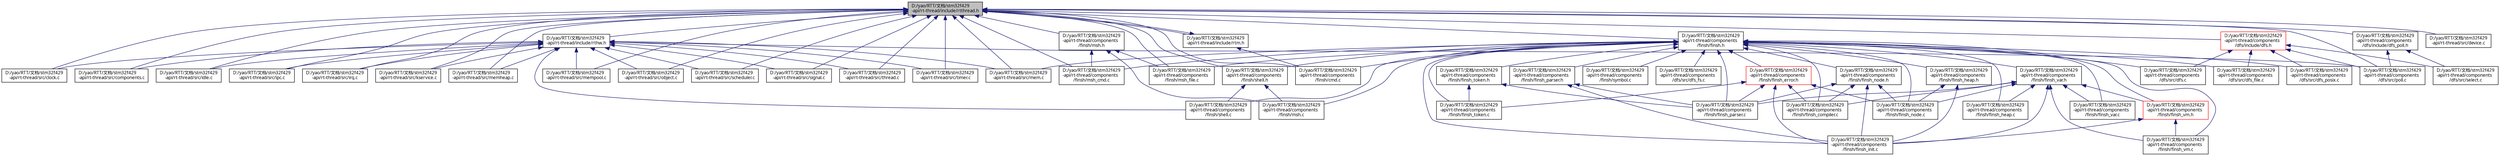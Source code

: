 digraph "D:/yao/RTT/文档/stm32f429-api/rt-thread/include/rtthread.h"
{
  edge [fontname="FreeSans.ttf",fontsize="10",labelfontname="FreeSans.ttf",labelfontsize="10"];
  node [fontname="FreeSans.ttf",fontsize="10",shape=record];
  Node1 [label="D:/yao/RTT/文档/stm32f429\l-api/rt-thread/include/rtthread.h",height=0.2,width=0.4,color="black", fillcolor="grey75", style="filled", fontcolor="black"];
  Node1 -> Node2 [dir="back",color="midnightblue",fontsize="10",style="solid",fontname="FreeSans.ttf"];
  Node2 [label="D:/yao/RTT/文档/stm32f429\l-api/rt-thread/src/clock.c",height=0.2,width=0.4,color="black", fillcolor="white", style="filled",URL="$clock_8c.html"];
  Node1 -> Node3 [dir="back",color="midnightblue",fontsize="10",style="solid",fontname="FreeSans.ttf"];
  Node3 [label="D:/yao/RTT/文档/stm32f429\l-api/rt-thread/src/components.c",height=0.2,width=0.4,color="black", fillcolor="white", style="filled",URL="$components_8c.html"];
  Node1 -> Node4 [dir="back",color="midnightblue",fontsize="10",style="solid",fontname="FreeSans.ttf"];
  Node4 [label="D:/yao/RTT/文档/stm32f429\l-api/rt-thread/src/device.c",height=0.2,width=0.4,color="black", fillcolor="white", style="filled",URL="$device_8c.html"];
  Node1 -> Node5 [dir="back",color="midnightblue",fontsize="10",style="solid",fontname="FreeSans.ttf"];
  Node5 [label="D:/yao/RTT/文档/stm32f429\l-api/rt-thread/src/idle.c",height=0.2,width=0.4,color="black", fillcolor="white", style="filled",URL="$idle_8c.html"];
  Node1 -> Node6 [dir="back",color="midnightblue",fontsize="10",style="solid",fontname="FreeSans.ttf"];
  Node6 [label="D:/yao/RTT/文档/stm32f429\l-api/rt-thread/src/ipc.c",height=0.2,width=0.4,color="black", fillcolor="white", style="filled",URL="$ipc_8c.html"];
  Node1 -> Node7 [dir="back",color="midnightblue",fontsize="10",style="solid",fontname="FreeSans.ttf"];
  Node7 [label="D:/yao/RTT/文档/stm32f429\l-api/rt-thread/src/irq.c",height=0.2,width=0.4,color="black", fillcolor="white", style="filled",URL="$irq_8c.html"];
  Node1 -> Node8 [dir="back",color="midnightblue",fontsize="10",style="solid",fontname="FreeSans.ttf"];
  Node8 [label="D:/yao/RTT/文档/stm32f429\l-api/rt-thread/src/kservice.c",height=0.2,width=0.4,color="black", fillcolor="white", style="filled",URL="$kservice_8c.html"];
  Node1 -> Node9 [dir="back",color="midnightblue",fontsize="10",style="solid",fontname="FreeSans.ttf"];
  Node9 [label="D:/yao/RTT/文档/stm32f429\l-api/rt-thread/src/mem.c",height=0.2,width=0.4,color="black", fillcolor="white", style="filled",URL="$mem_8c.html"];
  Node1 -> Node10 [dir="back",color="midnightblue",fontsize="10",style="solid",fontname="FreeSans.ttf"];
  Node10 [label="D:/yao/RTT/文档/stm32f429\l-api/rt-thread/src/memheap.c",height=0.2,width=0.4,color="black", fillcolor="white", style="filled",URL="$memheap_8c.html"];
  Node1 -> Node11 [dir="back",color="midnightblue",fontsize="10",style="solid",fontname="FreeSans.ttf"];
  Node11 [label="D:/yao/RTT/文档/stm32f429\l-api/rt-thread/src/mempool.c",height=0.2,width=0.4,color="black", fillcolor="white", style="filled",URL="$mempool_8c.html"];
  Node1 -> Node12 [dir="back",color="midnightblue",fontsize="10",style="solid",fontname="FreeSans.ttf"];
  Node12 [label="D:/yao/RTT/文档/stm32f429\l-api/rt-thread/src/object.c",height=0.2,width=0.4,color="black", fillcolor="white", style="filled",URL="$object_8c.html"];
  Node1 -> Node13 [dir="back",color="midnightblue",fontsize="10",style="solid",fontname="FreeSans.ttf"];
  Node13 [label="D:/yao/RTT/文档/stm32f429\l-api/rt-thread/src/scheduler.c",height=0.2,width=0.4,color="black", fillcolor="white", style="filled",URL="$scheduler_8c.html"];
  Node1 -> Node14 [dir="back",color="midnightblue",fontsize="10",style="solid",fontname="FreeSans.ttf"];
  Node14 [label="D:/yao/RTT/文档/stm32f429\l-api/rt-thread/src/signal.c",height=0.2,width=0.4,color="black", fillcolor="white", style="filled",URL="$signal_8c.html"];
  Node1 -> Node15 [dir="back",color="midnightblue",fontsize="10",style="solid",fontname="FreeSans.ttf"];
  Node15 [label="D:/yao/RTT/文档/stm32f429\l-api/rt-thread/src/thread.c",height=0.2,width=0.4,color="black", fillcolor="white", style="filled",URL="$thread_8c.html"];
  Node1 -> Node16 [dir="back",color="midnightblue",fontsize="10",style="solid",fontname="FreeSans.ttf"];
  Node16 [label="D:/yao/RTT/文档/stm32f429\l-api/rt-thread/src/timer.c",height=0.2,width=0.4,color="black", fillcolor="white", style="filled",URL="$timer_8c.html"];
  Node1 -> Node17 [dir="back",color="midnightblue",fontsize="10",style="solid",fontname="FreeSans.ttf"];
  Node17 [label="D:/yao/RTT/文档/stm32f429\l-api/rt-thread/include/rthw.h",height=0.2,width=0.4,color="black", fillcolor="white", style="filled",URL="$rthw_8h.html"];
  Node17 -> Node2 [dir="back",color="midnightblue",fontsize="10",style="solid",fontname="FreeSans.ttf"];
  Node17 -> Node3 [dir="back",color="midnightblue",fontsize="10",style="solid",fontname="FreeSans.ttf"];
  Node17 -> Node5 [dir="back",color="midnightblue",fontsize="10",style="solid",fontname="FreeSans.ttf"];
  Node17 -> Node6 [dir="back",color="midnightblue",fontsize="10",style="solid",fontname="FreeSans.ttf"];
  Node17 -> Node7 [dir="back",color="midnightblue",fontsize="10",style="solid",fontname="FreeSans.ttf"];
  Node17 -> Node8 [dir="back",color="midnightblue",fontsize="10",style="solid",fontname="FreeSans.ttf"];
  Node17 -> Node9 [dir="back",color="midnightblue",fontsize="10",style="solid",fontname="FreeSans.ttf"];
  Node17 -> Node10 [dir="back",color="midnightblue",fontsize="10",style="solid",fontname="FreeSans.ttf"];
  Node17 -> Node11 [dir="back",color="midnightblue",fontsize="10",style="solid",fontname="FreeSans.ttf"];
  Node17 -> Node12 [dir="back",color="midnightblue",fontsize="10",style="solid",fontname="FreeSans.ttf"];
  Node17 -> Node13 [dir="back",color="midnightblue",fontsize="10",style="solid",fontname="FreeSans.ttf"];
  Node17 -> Node14 [dir="back",color="midnightblue",fontsize="10",style="solid",fontname="FreeSans.ttf"];
  Node17 -> Node15 [dir="back",color="midnightblue",fontsize="10",style="solid",fontname="FreeSans.ttf"];
  Node17 -> Node16 [dir="back",color="midnightblue",fontsize="10",style="solid",fontname="FreeSans.ttf"];
  Node17 -> Node18 [dir="back",color="midnightblue",fontsize="10",style="solid",fontname="FreeSans.ttf"];
  Node18 [label="D:/yao/RTT/文档/stm32f429\l-api/rt-thread/components\l/finsh/shell.c",height=0.2,width=0.4,color="black", fillcolor="white", style="filled",URL="$shell_8c.html"];
  Node17 -> Node19 [dir="back",color="midnightblue",fontsize="10",style="solid",fontname="FreeSans.ttf"];
  Node19 [label="D:/yao/RTT/文档/stm32f429\l-api/rt-thread/components\l/dfs/src/poll.c",height=0.2,width=0.4,color="black", fillcolor="white", style="filled",URL="$poll_8c.html"];
  Node1 -> Node20 [dir="back",color="midnightblue",fontsize="10",style="solid",fontname="FreeSans.ttf"];
  Node20 [label="D:/yao/RTT/文档/stm32f429\l-api/rt-thread/include/rtm.h",height=0.2,width=0.4,color="black", fillcolor="white", style="filled",URL="$rtm_8h.html"];
  Node20 -> Node1 [dir="back",color="midnightblue",fontsize="10",style="solid",fontname="FreeSans.ttf"];
  Node20 -> Node21 [dir="back",color="midnightblue",fontsize="10",style="solid",fontname="FreeSans.ttf"];
  Node21 [label="D:/yao/RTT/文档/stm32f429\l-api/rt-thread/components\l/finsh/cmd.c",height=0.2,width=0.4,color="black", fillcolor="white", style="filled",URL="$cmd_8c.html"];
  Node1 -> Node21 [dir="back",color="midnightblue",fontsize="10",style="solid",fontname="FreeSans.ttf"];
  Node1 -> Node22 [dir="back",color="midnightblue",fontsize="10",style="solid",fontname="FreeSans.ttf"];
  Node22 [label="D:/yao/RTT/文档/stm32f429\l-api/rt-thread/components\l/finsh/finsh.h",height=0.2,width=0.4,color="black", fillcolor="white", style="filled",URL="$components_2finsh_2finsh_8h.html"];
  Node22 -> Node9 [dir="back",color="midnightblue",fontsize="10",style="solid",fontname="FreeSans.ttf"];
  Node22 -> Node21 [dir="back",color="midnightblue",fontsize="10",style="solid",fontname="FreeSans.ttf"];
  Node22 -> Node23 [dir="back",color="midnightblue",fontsize="10",style="solid",fontname="FreeSans.ttf"];
  Node23 [label="D:/yao/RTT/文档/stm32f429\l-api/rt-thread/components\l/finsh/finsh_compiler.c",height=0.2,width=0.4,color="black", fillcolor="white", style="filled",URL="$finsh__compiler_8c.html"];
  Node22 -> Node24 [dir="back",color="midnightblue",fontsize="10",style="solid",fontname="FreeSans.ttf"];
  Node24 [label="D:/yao/RTT/文档/stm32f429\l-api/rt-thread/components\l/finsh/finsh_node.h",height=0.2,width=0.4,color="black", fillcolor="white", style="filled",URL="$finsh__node_8h.html"];
  Node24 -> Node23 [dir="back",color="midnightblue",fontsize="10",style="solid",fontname="FreeSans.ttf"];
  Node24 -> Node25 [dir="back",color="midnightblue",fontsize="10",style="solid",fontname="FreeSans.ttf"];
  Node25 [label="D:/yao/RTT/文档/stm32f429\l-api/rt-thread/components\l/finsh/finsh_init.c",height=0.2,width=0.4,color="black", fillcolor="white", style="filled",URL="$finsh__init_8c.html"];
  Node24 -> Node26 [dir="back",color="midnightblue",fontsize="10",style="solid",fontname="FreeSans.ttf"];
  Node26 [label="D:/yao/RTT/文档/stm32f429\l-api/rt-thread/components\l/finsh/finsh_node.c",height=0.2,width=0.4,color="black", fillcolor="white", style="filled",URL="$finsh__node_8c.html"];
  Node24 -> Node27 [dir="back",color="midnightblue",fontsize="10",style="solid",fontname="FreeSans.ttf"];
  Node27 [label="D:/yao/RTT/文档/stm32f429\l-api/rt-thread/components\l/finsh/finsh_parser.c",height=0.2,width=0.4,color="black", fillcolor="white", style="filled",URL="$finsh__parser_8c.html"];
  Node22 -> Node28 [dir="back",color="midnightblue",fontsize="10",style="solid",fontname="FreeSans.ttf"];
  Node28 [label="D:/yao/RTT/文档/stm32f429\l-api/rt-thread/components\l/finsh/finsh_error.h",height=0.2,width=0.4,color="red", fillcolor="white", style="filled",URL="$finsh__error_8h.html"];
  Node28 -> Node23 [dir="back",color="midnightblue",fontsize="10",style="solid",fontname="FreeSans.ttf"];
  Node28 -> Node25 [dir="back",color="midnightblue",fontsize="10",style="solid",fontname="FreeSans.ttf"];
  Node28 -> Node26 [dir="back",color="midnightblue",fontsize="10",style="solid",fontname="FreeSans.ttf"];
  Node28 -> Node27 [dir="back",color="midnightblue",fontsize="10",style="solid",fontname="FreeSans.ttf"];
  Node28 -> Node29 [dir="back",color="midnightblue",fontsize="10",style="solid",fontname="FreeSans.ttf"];
  Node29 [label="D:/yao/RTT/文档/stm32f429\l-api/rt-thread/components\l/finsh/finsh_token.c",height=0.2,width=0.4,color="black", fillcolor="white", style="filled",URL="$finsh__token_8c.html"];
  Node22 -> Node30 [dir="back",color="midnightblue",fontsize="10",style="solid",fontname="FreeSans.ttf"];
  Node30 [label="D:/yao/RTT/文档/stm32f429\l-api/rt-thread/components\l/finsh/finsh_var.h",height=0.2,width=0.4,color="black", fillcolor="white", style="filled",URL="$finsh__var_8h.html"];
  Node30 -> Node23 [dir="back",color="midnightblue",fontsize="10",style="solid",fontname="FreeSans.ttf"];
  Node30 -> Node31 [dir="back",color="midnightblue",fontsize="10",style="solid",fontname="FreeSans.ttf"];
  Node31 [label="D:/yao/RTT/文档/stm32f429\l-api/rt-thread/components\l/finsh/finsh_vm.h",height=0.2,width=0.4,color="red", fillcolor="white", style="filled",URL="$finsh__vm_8h.html"];
  Node31 -> Node25 [dir="back",color="midnightblue",fontsize="10",style="solid",fontname="FreeSans.ttf"];
  Node31 -> Node32 [dir="back",color="midnightblue",fontsize="10",style="solid",fontname="FreeSans.ttf"];
  Node32 [label="D:/yao/RTT/文档/stm32f429\l-api/rt-thread/components\l/finsh/finsh_vm.c",height=0.2,width=0.4,color="black", fillcolor="white", style="filled",URL="$finsh__vm_8c.html"];
  Node30 -> Node33 [dir="back",color="midnightblue",fontsize="10",style="solid",fontname="FreeSans.ttf"];
  Node33 [label="D:/yao/RTT/文档/stm32f429\l-api/rt-thread/components\l/finsh/finsh_heap.c",height=0.2,width=0.4,color="black", fillcolor="white", style="filled",URL="$finsh__heap_8c.html"];
  Node30 -> Node25 [dir="back",color="midnightblue",fontsize="10",style="solid",fontname="FreeSans.ttf"];
  Node30 -> Node26 [dir="back",color="midnightblue",fontsize="10",style="solid",fontname="FreeSans.ttf"];
  Node30 -> Node27 [dir="back",color="midnightblue",fontsize="10",style="solid",fontname="FreeSans.ttf"];
  Node30 -> Node34 [dir="back",color="midnightblue",fontsize="10",style="solid",fontname="FreeSans.ttf"];
  Node34 [label="D:/yao/RTT/文档/stm32f429\l-api/rt-thread/components\l/finsh/finsh_var.c",height=0.2,width=0.4,color="black", fillcolor="white", style="filled",URL="$finsh__var_8c.html"];
  Node30 -> Node32 [dir="back",color="midnightblue",fontsize="10",style="solid",fontname="FreeSans.ttf"];
  Node22 -> Node31 [dir="back",color="midnightblue",fontsize="10",style="solid",fontname="FreeSans.ttf"];
  Node22 -> Node33 [dir="back",color="midnightblue",fontsize="10",style="solid",fontname="FreeSans.ttf"];
  Node22 -> Node35 [dir="back",color="midnightblue",fontsize="10",style="solid",fontname="FreeSans.ttf"];
  Node35 [label="D:/yao/RTT/文档/stm32f429\l-api/rt-thread/components\l/finsh/finsh_heap.h",height=0.2,width=0.4,color="black", fillcolor="white", style="filled",URL="$finsh__heap_8h.html"];
  Node35 -> Node25 [dir="back",color="midnightblue",fontsize="10",style="solid",fontname="FreeSans.ttf"];
  Node35 -> Node26 [dir="back",color="midnightblue",fontsize="10",style="solid",fontname="FreeSans.ttf"];
  Node22 -> Node25 [dir="back",color="midnightblue",fontsize="10",style="solid",fontname="FreeSans.ttf"];
  Node22 -> Node36 [dir="back",color="midnightblue",fontsize="10",style="solid",fontname="FreeSans.ttf"];
  Node36 [label="D:/yao/RTT/文档/stm32f429\l-api/rt-thread/components\l/finsh/finsh_parser.h",height=0.2,width=0.4,color="black", fillcolor="white", style="filled",URL="$finsh__parser_8h.html"];
  Node36 -> Node25 [dir="back",color="midnightblue",fontsize="10",style="solid",fontname="FreeSans.ttf"];
  Node36 -> Node27 [dir="back",color="midnightblue",fontsize="10",style="solid",fontname="FreeSans.ttf"];
  Node22 -> Node26 [dir="back",color="midnightblue",fontsize="10",style="solid",fontname="FreeSans.ttf"];
  Node22 -> Node27 [dir="back",color="midnightblue",fontsize="10",style="solid",fontname="FreeSans.ttf"];
  Node22 -> Node37 [dir="back",color="midnightblue",fontsize="10",style="solid",fontname="FreeSans.ttf"];
  Node37 [label="D:/yao/RTT/文档/stm32f429\l-api/rt-thread/components\l/finsh/finsh_token.h",height=0.2,width=0.4,color="black", fillcolor="white", style="filled",URL="$finsh__token_8h.html"];
  Node37 -> Node27 [dir="back",color="midnightblue",fontsize="10",style="solid",fontname="FreeSans.ttf"];
  Node37 -> Node29 [dir="back",color="midnightblue",fontsize="10",style="solid",fontname="FreeSans.ttf"];
  Node22 -> Node29 [dir="back",color="midnightblue",fontsize="10",style="solid",fontname="FreeSans.ttf"];
  Node22 -> Node34 [dir="back",color="midnightblue",fontsize="10",style="solid",fontname="FreeSans.ttf"];
  Node22 -> Node32 [dir="back",color="midnightblue",fontsize="10",style="solid",fontname="FreeSans.ttf"];
  Node22 -> Node38 [dir="back",color="midnightblue",fontsize="10",style="solid",fontname="FreeSans.ttf"];
  Node38 [label="D:/yao/RTT/文档/stm32f429\l-api/rt-thread/components\l/finsh/msh.c",height=0.2,width=0.4,color="black", fillcolor="white", style="filled",URL="$msh_8c.html"];
  Node22 -> Node39 [dir="back",color="midnightblue",fontsize="10",style="solid",fontname="FreeSans.ttf"];
  Node39 [label="D:/yao/RTT/文档/stm32f429\l-api/rt-thread/components\l/finsh/msh_cmd.c",height=0.2,width=0.4,color="black", fillcolor="white", style="filled",URL="$msh__cmd_8c.html"];
  Node22 -> Node40 [dir="back",color="midnightblue",fontsize="10",style="solid",fontname="FreeSans.ttf"];
  Node40 [label="D:/yao/RTT/文档/stm32f429\l-api/rt-thread/components\l/finsh/msh_file.c",height=0.2,width=0.4,color="black", fillcolor="white", style="filled",URL="$msh__file_8c.html"];
  Node22 -> Node18 [dir="back",color="midnightblue",fontsize="10",style="solid",fontname="FreeSans.ttf"];
  Node22 -> Node41 [dir="back",color="midnightblue",fontsize="10",style="solid",fontname="FreeSans.ttf"];
  Node41 [label="D:/yao/RTT/文档/stm32f429\l-api/rt-thread/components\l/finsh/shell.h",height=0.2,width=0.4,color="black", fillcolor="white", style="filled",URL="$shell_8h.html"];
  Node41 -> Node38 [dir="back",color="midnightblue",fontsize="10",style="solid",fontname="FreeSans.ttf"];
  Node41 -> Node18 [dir="back",color="midnightblue",fontsize="10",style="solid",fontname="FreeSans.ttf"];
  Node22 -> Node42 [dir="back",color="midnightblue",fontsize="10",style="solid",fontname="FreeSans.ttf"];
  Node42 [label="D:/yao/RTT/文档/stm32f429\l-api/rt-thread/components\l/finsh/symbol.c",height=0.2,width=0.4,color="black", fillcolor="white", style="filled",URL="$symbol_8c.html"];
  Node22 -> Node43 [dir="back",color="midnightblue",fontsize="10",style="solid",fontname="FreeSans.ttf"];
  Node43 [label="D:/yao/RTT/文档/stm32f429\l-api/rt-thread/components\l/dfs/src/dfs.c",height=0.2,width=0.4,color="black", fillcolor="white", style="filled",URL="$dfs_8c.html"];
  Node22 -> Node44 [dir="back",color="midnightblue",fontsize="10",style="solid",fontname="FreeSans.ttf"];
  Node44 [label="D:/yao/RTT/文档/stm32f429\l-api/rt-thread/components\l/dfs/src/dfs_file.c",height=0.2,width=0.4,color="black", fillcolor="white", style="filled",URL="$dfs__file_8c.html"];
  Node22 -> Node45 [dir="back",color="midnightblue",fontsize="10",style="solid",fontname="FreeSans.ttf"];
  Node45 [label="D:/yao/RTT/文档/stm32f429\l-api/rt-thread/components\l/dfs/src/dfs_fs.c",height=0.2,width=0.4,color="black", fillcolor="white", style="filled",URL="$dfs__fs_8c.html"];
  Node22 -> Node46 [dir="back",color="midnightblue",fontsize="10",style="solid",fontname="FreeSans.ttf"];
  Node46 [label="D:/yao/RTT/文档/stm32f429\l-api/rt-thread/components\l/dfs/src/dfs_posix.c",height=0.2,width=0.4,color="black", fillcolor="white", style="filled",URL="$dfs__posix_8c.html"];
  Node1 -> Node47 [dir="back",color="midnightblue",fontsize="10",style="solid",fontname="FreeSans.ttf"];
  Node47 [label="D:/yao/RTT/文档/stm32f429\l-api/rt-thread/components\l/finsh/msh.h",height=0.2,width=0.4,color="black", fillcolor="white", style="filled",URL="$msh_8h.html"];
  Node47 -> Node38 [dir="back",color="midnightblue",fontsize="10",style="solid",fontname="FreeSans.ttf"];
  Node47 -> Node39 [dir="back",color="midnightblue",fontsize="10",style="solid",fontname="FreeSans.ttf"];
  Node47 -> Node40 [dir="back",color="midnightblue",fontsize="10",style="solid",fontname="FreeSans.ttf"];
  Node1 -> Node39 [dir="back",color="midnightblue",fontsize="10",style="solid",fontname="FreeSans.ttf"];
  Node1 -> Node40 [dir="back",color="midnightblue",fontsize="10",style="solid",fontname="FreeSans.ttf"];
  Node1 -> Node41 [dir="back",color="midnightblue",fontsize="10",style="solid",fontname="FreeSans.ttf"];
  Node1 -> Node19 [dir="back",color="midnightblue",fontsize="10",style="solid",fontname="FreeSans.ttf"];
  Node1 -> Node48 [dir="back",color="midnightblue",fontsize="10",style="solid",fontname="FreeSans.ttf"];
  Node48 [label="D:/yao/RTT/文档/stm32f429\l-api/rt-thread/components\l/dfs/include/dfs.h",height=0.2,width=0.4,color="red", fillcolor="white", style="filled",URL="$dfs_8h.html"];
  Node48 -> Node43 [dir="back",color="midnightblue",fontsize="10",style="solid",fontname="FreeSans.ttf"];
  Node48 -> Node44 [dir="back",color="midnightblue",fontsize="10",style="solid",fontname="FreeSans.ttf"];
  Node48 -> Node46 [dir="back",color="midnightblue",fontsize="10",style="solid",fontname="FreeSans.ttf"];
  Node48 -> Node19 [dir="back",color="midnightblue",fontsize="10",style="solid",fontname="FreeSans.ttf"];
  Node48 -> Node49 [dir="back",color="midnightblue",fontsize="10",style="solid",fontname="FreeSans.ttf"];
  Node49 [label="D:/yao/RTT/文档/stm32f429\l-api/rt-thread/components\l/dfs/src/select.c",height=0.2,width=0.4,color="black", fillcolor="white", style="filled",URL="$select_8c.html"];
  Node1 -> Node50 [dir="back",color="midnightblue",fontsize="10",style="solid",fontname="FreeSans.ttf"];
  Node50 [label="D:/yao/RTT/文档/stm32f429\l-api/rt-thread/components\l/dfs/include/dfs_poll.h",height=0.2,width=0.4,color="black", fillcolor="white", style="filled",URL="$dfs__poll_8h.html"];
  Node50 -> Node19 [dir="back",color="midnightblue",fontsize="10",style="solid",fontname="FreeSans.ttf"];
  Node50 -> Node49 [dir="back",color="midnightblue",fontsize="10",style="solid",fontname="FreeSans.ttf"];
}
